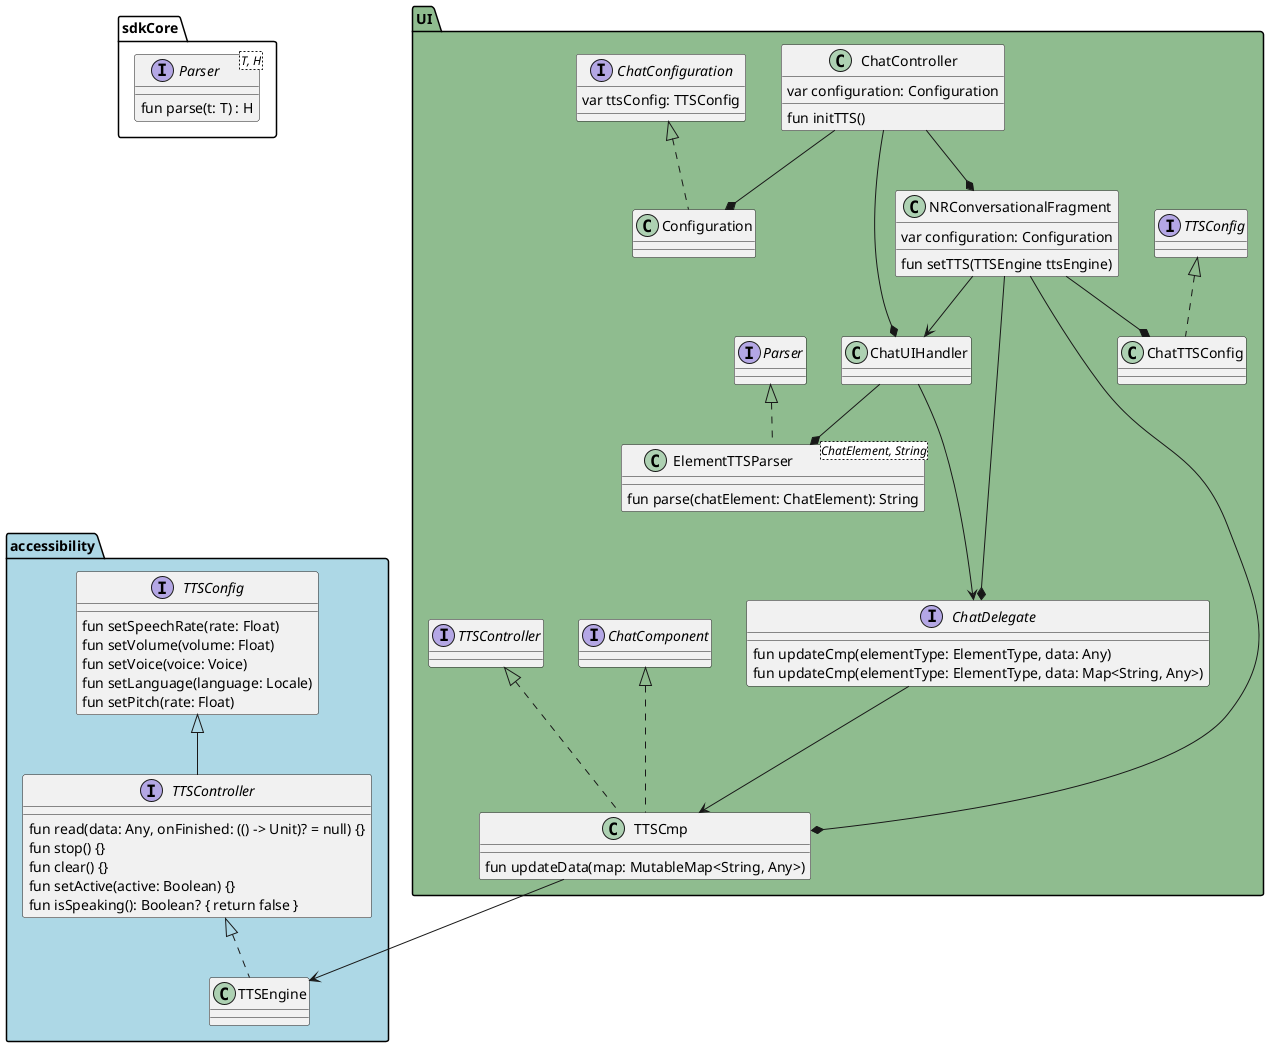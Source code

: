 @startuml

package sdkCore{

    interface Parser<T, H>{
        fun parse(t: T) : H
    }

}

package accessibility #LightBlue{

    interface TTSConfig{
        fun setSpeechRate(rate: Float)
        fun setVolume(volume: Float)
        fun setVoice(voice: Voice)
        fun setLanguage(language: Locale)
        fun setPitch(rate: Float)
    }
    
    interface TTSController implements TTSConfig {
        fun read(data: Any, onFinished: (() -> Unit)? = null) {}
        fun stop() {}
        fun clear() {}
        fun setActive(active: Boolean) {}
        fun isSpeaking(): Boolean? { return false }
    }

   class TTSEngine implements TTSController

}

package UI #DarkSeaGreen{

    class ChatUIHandler

    class ChatTTSConfig implements TTSConfig

    class ChatController{
       var configuration: Configuration
       fun initTTS()
    }

    class NRConversationalFragment {
        fun setTTS(TTSEngine ttsEngine)
       var configuration: Configuration
    }

    class ElementTTSParser<ChatElement, String> implements Parser {
        fun parse(chatElement: ChatElement): String
    }

    interface ChatDelegate {
        fun updateCmp(elementType: ElementType, data: Any)
        fun updateCmp(elementType: ElementType, data: Map<String, Any>)
    }

    class TTSCmp implements ChatComponent, TTSController {
        fun updateData(map: MutableMap<String, Any>)
    }

    class Configuration implements ChatConfiguration

    interface ChatConfiguration {
        var ttsConfig: TTSConfig
    }

    interface ChatComponent

}

ChatUIHandler --d* ElementTTSParser
ChatController --* ChatUIHandler
ChatController --* NRConversationalFragment
ChatController --* Configuration
NRConversationalFragment --* ChatTTSConfig
NRConversationalFragment --> ChatUIHandler
NRConversationalFragment --* ChatDelegate
ChatDelegate --> TTSCmp
ChatUIHandler ---> ChatDelegate
TTSCmp --> TTSEngine
NRConversationalFragment --* TTSCmp

@enduml